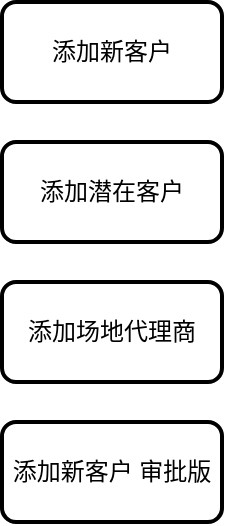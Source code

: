<mxfile version="12.1.7" type="github" pages="1"><diagram id="nOVnHYVLfnTtghSCXkoL" name="Page-1"><mxGraphModel dx="786" dy="523" grid="1" gridSize="10" guides="1" tooltips="1" connect="1" arrows="1" fold="1" page="1" pageScale="1" pageWidth="827" pageHeight="1169" math="0" shadow="0"><root><mxCell id="0"/><mxCell id="1" parent="0"/><mxCell id="xsKcBIJL9TdfJJbMJNPw-3" value="添加新客户" style="rounded=1;whiteSpace=wrap;html=1;absoluteArcSize=1;arcSize=14;strokeWidth=2;" vertex="1" parent="1"><mxGeometry x="20" y="20" width="110" height="50" as="geometry"/></mxCell><mxCell id="xsKcBIJL9TdfJJbMJNPw-5" value="添加潜在客户" style="rounded=1;whiteSpace=wrap;html=1;absoluteArcSize=1;arcSize=14;strokeWidth=2;" vertex="1" parent="1"><mxGeometry x="20" y="90" width="110" height="50" as="geometry"/></mxCell><mxCell id="xsKcBIJL9TdfJJbMJNPw-6" value="添加场地代理商" style="rounded=1;whiteSpace=wrap;html=1;absoluteArcSize=1;arcSize=14;strokeWidth=2;" vertex="1" parent="1"><mxGeometry x="20" y="160" width="110" height="50" as="geometry"/></mxCell><mxCell id="xsKcBIJL9TdfJJbMJNPw-7" value="添加新客户 审批版" style="rounded=1;whiteSpace=wrap;html=1;absoluteArcSize=1;arcSize=14;strokeWidth=2;" vertex="1" parent="1"><mxGeometry x="20" y="230" width="110" height="50" as="geometry"/></mxCell></root></mxGraphModel></diagram></mxfile>